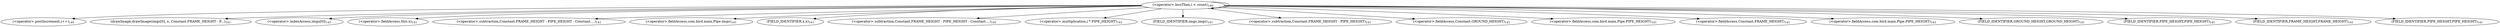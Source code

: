 digraph "drawBottomNormal" {  
"375" [label = <(&lt;operator&gt;.lessThan,i &lt; count)<SUB>140</SUB>> ]
"378" [label = <(&lt;operator&gt;.postIncrement,i++)<SUB>140</SUB>> ]
"381" [label = <(drawImage,drawImage(imgs[0], x, Constant.FRAME_HEIGHT - P...)<SUB>141</SUB>> ]
"383" [label = <(&lt;operator&gt;.indexAccess,imgs[0])<SUB>141</SUB>> ]
"388" [label = <(&lt;operator&gt;.fieldAccess,this.x)<SUB>141</SUB>> ]
"391" [label = <(&lt;operator&gt;.subtraction,Constant.FRAME_HEIGHT - PIPE_HEIGHT - Constant....)<SUB>141</SUB>> ]
"384" [label = <(&lt;operator&gt;.fieldAccess,com.bird.main.Pipe.imgs)<SUB>141</SUB>> ]
"390" [label = <(FIELD_IDENTIFIER,x,x)<SUB>141</SUB>> ]
"392" [label = <(&lt;operator&gt;.subtraction,Constant.FRAME_HEIGHT - PIPE_HEIGHT - Constant....)<SUB>141</SUB>> ]
"403" [label = <(&lt;operator&gt;.multiplication,i * PIPE_HEIGHT)<SUB>141</SUB>> ]
"386" [label = <(FIELD_IDENTIFIER,imgs,imgs)<SUB>141</SUB>> ]
"393" [label = <(&lt;operator&gt;.subtraction,Constant.FRAME_HEIGHT - PIPE_HEIGHT)<SUB>141</SUB>> ]
"400" [label = <(&lt;operator&gt;.fieldAccess,Constant.GROUND_HEIGHT)<SUB>141</SUB>> ]
"405" [label = <(&lt;operator&gt;.fieldAccess,com.bird.main.Pipe.PIPE_HEIGHT)<SUB>141</SUB>> ]
"394" [label = <(&lt;operator&gt;.fieldAccess,Constant.FRAME_HEIGHT)<SUB>141</SUB>> ]
"397" [label = <(&lt;operator&gt;.fieldAccess,com.bird.main.Pipe.PIPE_HEIGHT)<SUB>141</SUB>> ]
"402" [label = <(FIELD_IDENTIFIER,GROUND_HEIGHT,GROUND_HEIGHT)<SUB>141</SUB>> ]
"407" [label = <(FIELD_IDENTIFIER,PIPE_HEIGHT,PIPE_HEIGHT)<SUB>141</SUB>> ]
"396" [label = <(FIELD_IDENTIFIER,FRAME_HEIGHT,FRAME_HEIGHT)<SUB>141</SUB>> ]
"399" [label = <(FIELD_IDENTIFIER,PIPE_HEIGHT,PIPE_HEIGHT)<SUB>141</SUB>> ]
  "375" -> "381" 
  "375" -> "384" 
  "375" -> "383" 
  "375" -> "386" 
  "375" -> "402" 
  "375" -> "388" 
  "375" -> "390" 
  "375" -> "403" 
  "375" -> "399" 
  "375" -> "393" 
  "375" -> "392" 
  "375" -> "405" 
  "375" -> "397" 
  "375" -> "407" 
  "375" -> "375" 
  "375" -> "394" 
  "375" -> "378" 
  "375" -> "396" 
  "375" -> "391" 
  "375" -> "400" 
}
